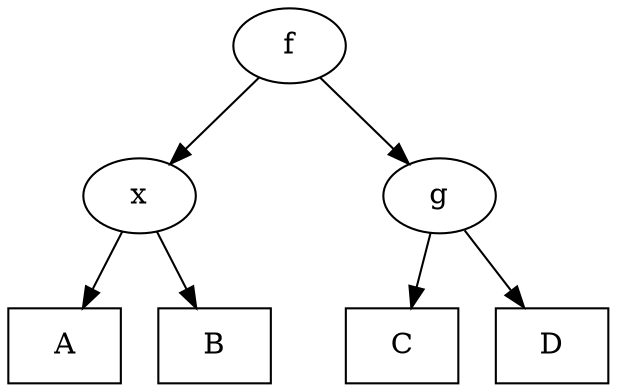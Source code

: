 digraph tree {
    f->x->A
    x->B
    n[style=invis]
    f->n[style=invis]
    f->g
    g->C
    g->D
    A[shape=box]
    B[shape=box]
    C[shape=box]
    D[shape=box]
}
